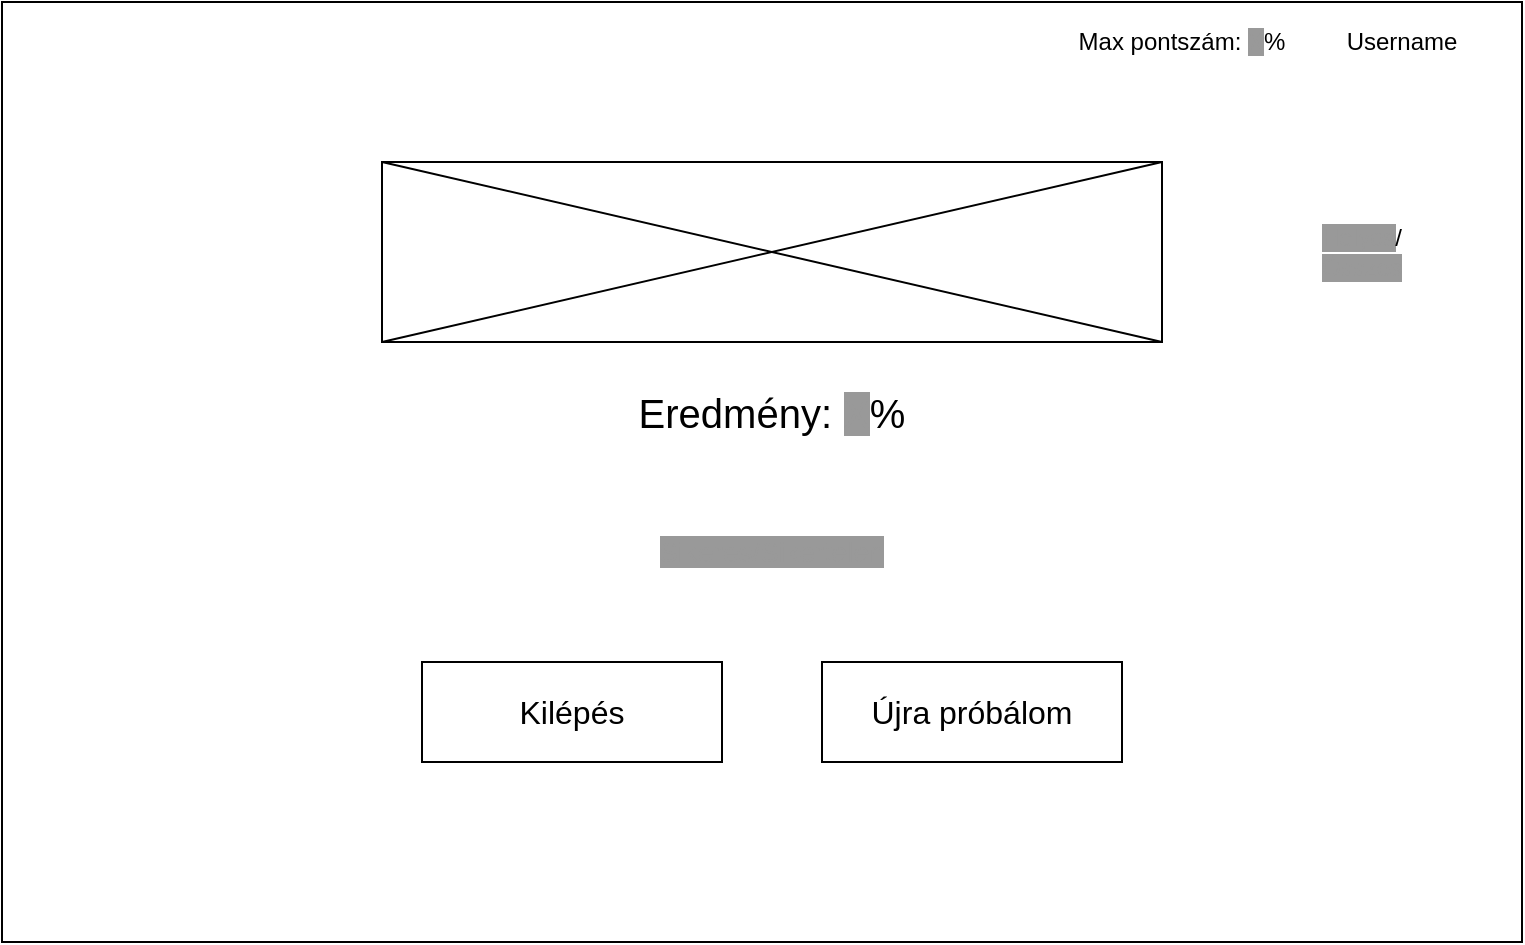 <mxfile version="23.1.5" type="device">
  <diagram name="Page-1" id="E4MS3hRZulyTGoS9u9fE">
    <mxGraphModel dx="1036" dy="614" grid="1" gridSize="10" guides="1" tooltips="1" connect="1" arrows="1" fold="1" page="1" pageScale="1" pageWidth="850" pageHeight="1100" math="0" shadow="0">
      <root>
        <mxCell id="0" />
        <mxCell id="1" parent="0" />
        <mxCell id="1ZsHXfUt3pOsQtf5Unxh-1" value="" style="rounded=0;whiteSpace=wrap;html=1;" parent="1" vertex="1">
          <mxGeometry x="40" y="40" width="760" height="470" as="geometry" />
        </mxCell>
        <mxCell id="1ZsHXfUt3pOsQtf5Unxh-16" value="Username" style="text;html=1;align=center;verticalAlign=middle;whiteSpace=wrap;rounded=0;" parent="1" vertex="1">
          <mxGeometry x="690" y="45" width="100" height="30" as="geometry" />
        </mxCell>
        <mxCell id="1ZsHXfUt3pOsQtf5Unxh-17" value="Max pontszám: &lt;font style=&quot;background-color: rgb(153, 153, 153);&quot; color=&quot;#999999&quot;&gt;X&lt;/font&gt;%" style="text;html=1;align=center;verticalAlign=middle;whiteSpace=wrap;rounded=0;" parent="1" vertex="1">
          <mxGeometry x="570" y="45" width="120" height="30" as="geometry" />
        </mxCell>
        <mxCell id="1ZsHXfUt3pOsQtf5Unxh-18" value="" style="rounded=0;whiteSpace=wrap;html=1;" parent="1" vertex="1">
          <mxGeometry x="230" y="120" width="390" height="90" as="geometry" />
        </mxCell>
        <mxCell id="1ZsHXfUt3pOsQtf5Unxh-27" value="Eredmény: &lt;font style=&quot;background-color: rgb(153, 153, 153);&quot; color=&quot;#999999&quot;&gt;X&lt;/font&gt;%" style="text;html=1;align=center;verticalAlign=middle;whiteSpace=wrap;rounded=0;fontSize=20;" parent="1" vertex="1">
          <mxGeometry x="330" y="230" width="190" height="30" as="geometry" />
        </mxCell>
        <mxCell id="1ZsHXfUt3pOsQtf5Unxh-28" value="&lt;font style=&quot;background-color: rgb(153, 153, 153);&quot; color=&quot;#999999&quot;&gt;Sikeres/Sikertelen&lt;/font&gt;" style="text;html=1;align=center;verticalAlign=middle;whiteSpace=wrap;rounded=0;fontSize=14;" parent="1" vertex="1">
          <mxGeometry x="365" y="300" width="120" height="30" as="geometry" />
        </mxCell>
        <mxCell id="1ZsHXfUt3pOsQtf5Unxh-29" value="Kilépés" style="rounded=0;whiteSpace=wrap;html=1;fontSize=16;" parent="1" vertex="1">
          <mxGeometry x="250" y="370" width="150" height="50" as="geometry" />
        </mxCell>
        <mxCell id="1ZsHXfUt3pOsQtf5Unxh-30" value="Újra próbálom" style="rounded=0;whiteSpace=wrap;html=1;fontSize=16;" parent="1" vertex="1">
          <mxGeometry x="450" y="370" width="150" height="50" as="geometry" />
        </mxCell>
        <mxCell id="1ZsHXfUt3pOsQtf5Unxh-31" value="&lt;font style=&quot;background-color: rgb(153, 153, 153);&quot; color=&quot;#999999&quot;&gt;Helyes&lt;/font&gt;/&lt;font style=&quot;background-color: rgb(153, 153, 153);&quot; color=&quot;#999999&quot;&gt;Összes&lt;/font&gt;" style="text;html=1;align=center;verticalAlign=middle;whiteSpace=wrap;rounded=0;" parent="1" vertex="1">
          <mxGeometry x="690" y="150" width="60" height="30" as="geometry" />
        </mxCell>
        <mxCell id="K0G1NDZc7zXQzWbsBTml-1" value="" style="endArrow=none;html=1;rounded=0;exitX=0;exitY=1;exitDx=0;exitDy=0;entryX=1;entryY=0;entryDx=0;entryDy=0;" edge="1" parent="1" source="1ZsHXfUt3pOsQtf5Unxh-18" target="1ZsHXfUt3pOsQtf5Unxh-18">
          <mxGeometry width="50" height="50" relative="1" as="geometry">
            <mxPoint x="400" y="340" as="sourcePoint" />
            <mxPoint x="450" y="290" as="targetPoint" />
          </mxGeometry>
        </mxCell>
        <mxCell id="K0G1NDZc7zXQzWbsBTml-2" value="" style="endArrow=none;html=1;rounded=0;exitX=0;exitY=0;exitDx=0;exitDy=0;entryX=1;entryY=1;entryDx=0;entryDy=0;" edge="1" parent="1" source="1ZsHXfUt3pOsQtf5Unxh-18" target="1ZsHXfUt3pOsQtf5Unxh-18">
          <mxGeometry width="50" height="50" relative="1" as="geometry">
            <mxPoint x="400" y="340" as="sourcePoint" />
            <mxPoint x="450" y="290" as="targetPoint" />
          </mxGeometry>
        </mxCell>
      </root>
    </mxGraphModel>
  </diagram>
</mxfile>
